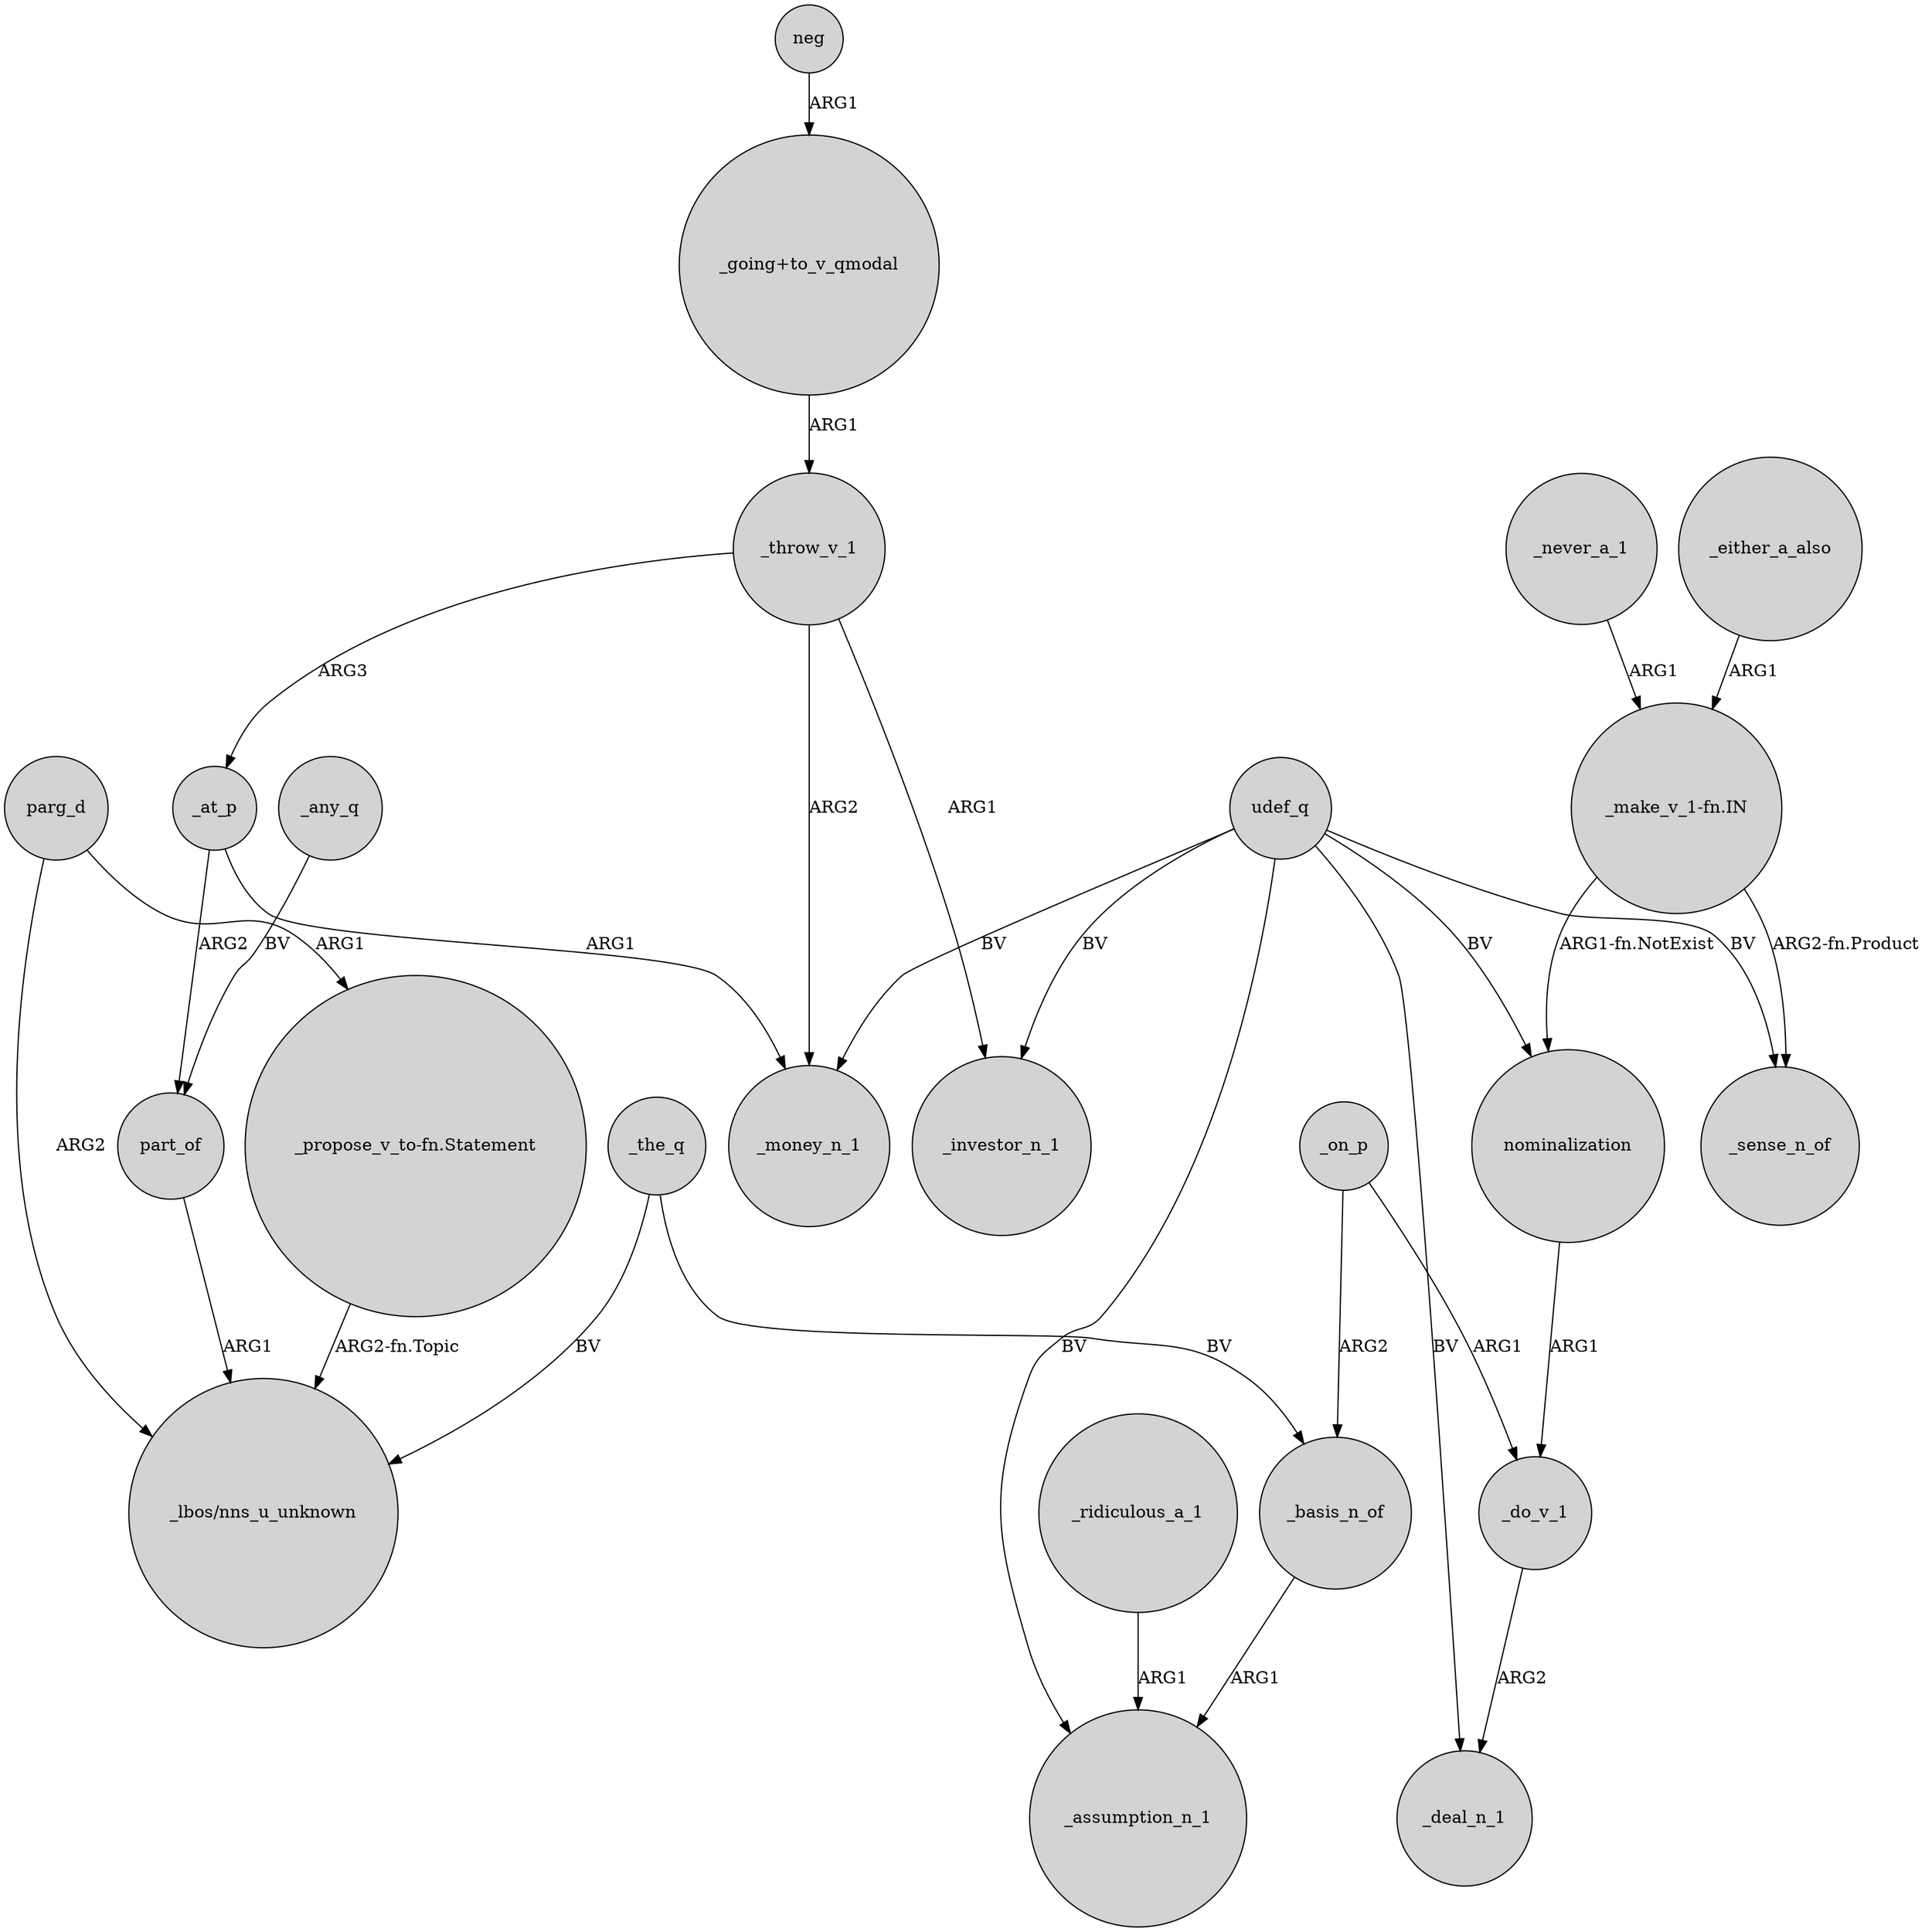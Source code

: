 digraph {
	node [shape=circle style=filled]
	parg_d -> "_lbos/nns_u_unknown" [label=ARG2]
	part_of -> "_lbos/nns_u_unknown" [label=ARG1]
	udef_q -> _money_n_1 [label=BV]
	_throw_v_1 -> _investor_n_1 [label=ARG1]
	udef_q -> _investor_n_1 [label=BV]
	_ridiculous_a_1 -> _assumption_n_1 [label=ARG1]
	nominalization -> _do_v_1 [label=ARG1]
	"_going+to_v_qmodal" -> _throw_v_1 [label=ARG1]
	"_propose_v_to-fn.Statement" -> "_lbos/nns_u_unknown" [label="ARG2-fn.Topic"]
	"_make_v_1-fn.IN" -> nominalization [label="ARG1-fn.NotExist"]
	udef_q -> _assumption_n_1 [label=BV]
	parg_d -> "_propose_v_to-fn.Statement" [label=ARG1]
	_basis_n_of -> _assumption_n_1 [label=ARG1]
	neg -> "_going+to_v_qmodal" [label=ARG1]
	udef_q -> _sense_n_of [label=BV]
	_on_p -> _do_v_1 [label=ARG1]
	_throw_v_1 -> _at_p [label=ARG3]
	_any_q -> part_of [label=BV]
	"_make_v_1-fn.IN" -> _sense_n_of [label="ARG2-fn.Product"]
	udef_q -> nominalization [label=BV]
	udef_q -> _deal_n_1 [label=BV]
	_on_p -> _basis_n_of [label=ARG2]
	_never_a_1 -> "_make_v_1-fn.IN" [label=ARG1]
	_the_q -> "_lbos/nns_u_unknown" [label=BV]
	_throw_v_1 -> _money_n_1 [label=ARG2]
	_at_p -> part_of [label=ARG2]
	_at_p -> _money_n_1 [label=ARG1]
	_the_q -> _basis_n_of [label=BV]
	_do_v_1 -> _deal_n_1 [label=ARG2]
	_either_a_also -> "_make_v_1-fn.IN" [label=ARG1]
}
